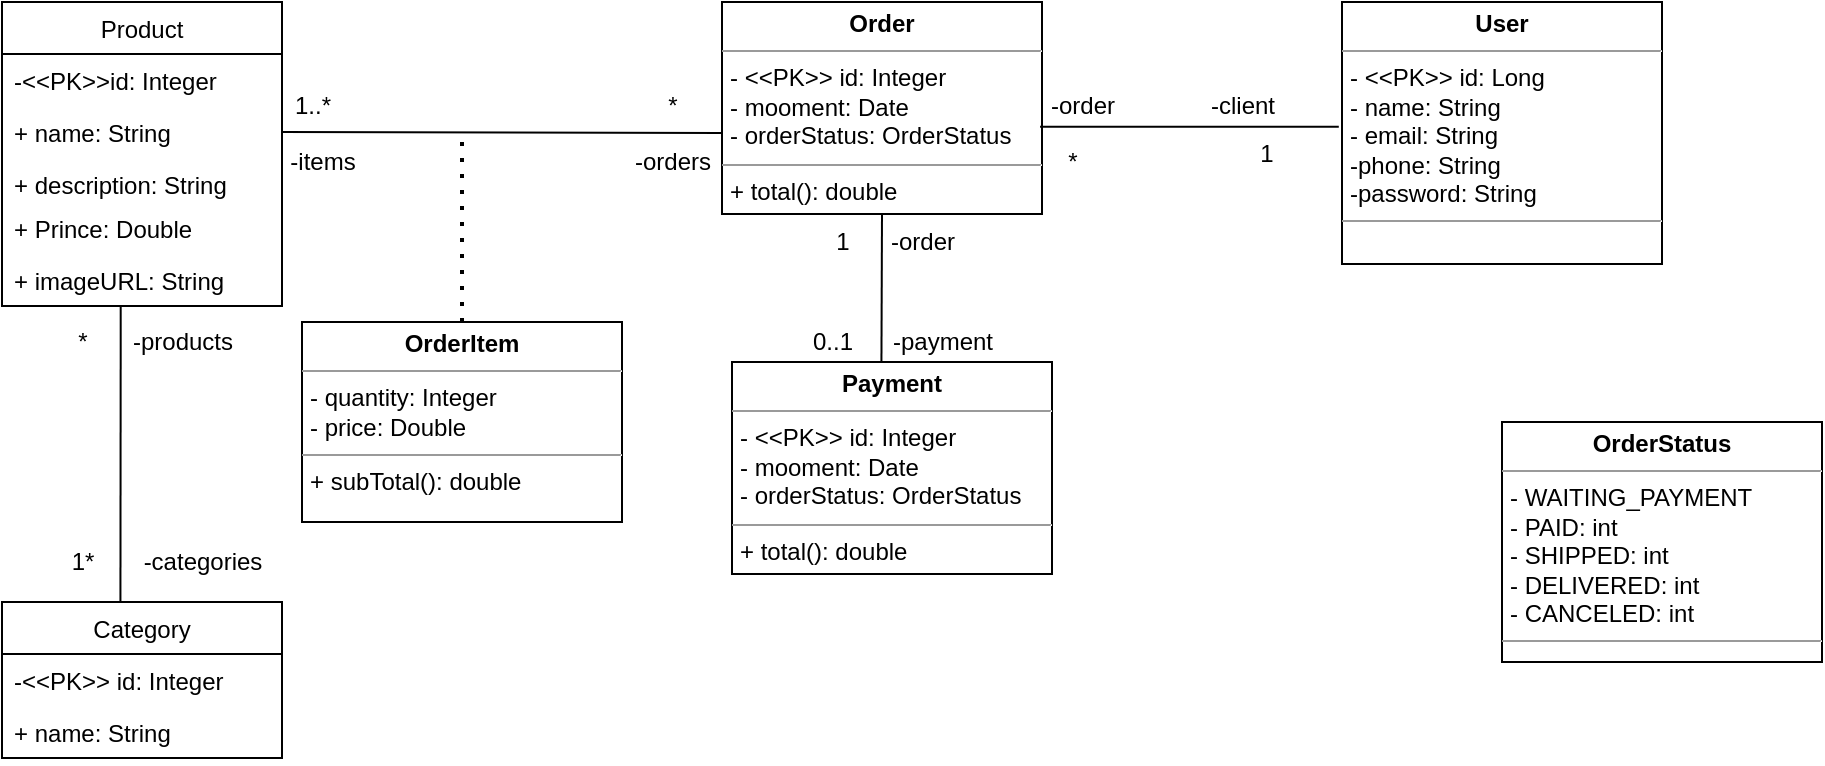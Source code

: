 <mxfile version="16.5.1" type="device"><diagram id="rSFPN8QJBqf5Tg781VBW" name="Page-1"><mxGraphModel dx="1094" dy="847" grid="1" gridSize="10" guides="1" tooltips="1" connect="1" arrows="1" fold="1" page="1" pageScale="1" pageWidth="827" pageHeight="1169" math="0" shadow="0"><root><mxCell id="0"/><mxCell id="1" parent="0"/><mxCell id="nek9rE8znTA6KmcR6aYd-1" value="Product" style="swimlane;fontStyle=0;childLayout=stackLayout;horizontal=1;startSize=26;fillColor=none;horizontalStack=0;resizeParent=1;resizeParentMax=0;resizeLast=0;collapsible=1;marginBottom=0;" vertex="1" parent="1"><mxGeometry x="70" y="90" width="140" height="152" as="geometry"/></mxCell><mxCell id="nek9rE8znTA6KmcR6aYd-2" value="-&lt;&lt;PK&gt;&gt;id: Integer" style="text;strokeColor=none;fillColor=none;align=left;verticalAlign=top;spacingLeft=4;spacingRight=4;overflow=hidden;rotatable=0;points=[[0,0.5],[1,0.5]];portConstraint=eastwest;" vertex="1" parent="nek9rE8znTA6KmcR6aYd-1"><mxGeometry y="26" width="140" height="26" as="geometry"/></mxCell><mxCell id="nek9rE8znTA6KmcR6aYd-3" value="+ name: String" style="text;strokeColor=none;fillColor=none;align=left;verticalAlign=top;spacingLeft=4;spacingRight=4;overflow=hidden;rotatable=0;points=[[0,0.5],[1,0.5]];portConstraint=eastwest;" vertex="1" parent="nek9rE8znTA6KmcR6aYd-1"><mxGeometry y="52" width="140" height="26" as="geometry"/></mxCell><mxCell id="nek9rE8znTA6KmcR6aYd-4" value="+ description: String    " style="text;strokeColor=none;fillColor=none;align=left;verticalAlign=top;spacingLeft=4;spacingRight=4;overflow=hidden;rotatable=0;points=[[0,0.5],[1,0.5]];portConstraint=eastwest;" vertex="1" parent="nek9rE8znTA6KmcR6aYd-1"><mxGeometry y="78" width="140" height="22" as="geometry"/></mxCell><mxCell id="nek9rE8znTA6KmcR6aYd-33" value="+ Prince: Double" style="text;strokeColor=none;fillColor=none;align=left;verticalAlign=top;spacingLeft=4;spacingRight=4;overflow=hidden;rotatable=0;points=[[0,0.5],[1,0.5]];portConstraint=eastwest;" vertex="1" parent="nek9rE8znTA6KmcR6aYd-1"><mxGeometry y="100" width="140" height="26" as="geometry"/></mxCell><mxCell id="nek9rE8znTA6KmcR6aYd-34" value="+ imageURL: String" style="text;strokeColor=none;fillColor=none;align=left;verticalAlign=top;spacingLeft=4;spacingRight=4;overflow=hidden;rotatable=0;points=[[0,0.5],[1,0.5]];portConstraint=eastwest;" vertex="1" parent="nek9rE8znTA6KmcR6aYd-1"><mxGeometry y="126" width="140" height="26" as="geometry"/></mxCell><mxCell id="nek9rE8znTA6KmcR6aYd-9" value="Category" style="swimlane;fontStyle=0;childLayout=stackLayout;horizontal=1;startSize=26;fillColor=none;horizontalStack=0;resizeParent=1;resizeParentMax=0;resizeLast=0;collapsible=1;marginBottom=0;" vertex="1" parent="1"><mxGeometry x="70" y="390" width="140" height="78" as="geometry"/></mxCell><mxCell id="nek9rE8znTA6KmcR6aYd-10" value="-&lt;&lt;PK&gt;&gt; id: Integer" style="text;strokeColor=none;fillColor=none;align=left;verticalAlign=top;spacingLeft=4;spacingRight=4;overflow=hidden;rotatable=0;points=[[0,0.5],[1,0.5]];portConstraint=eastwest;" vertex="1" parent="nek9rE8znTA6KmcR6aYd-9"><mxGeometry y="26" width="140" height="26" as="geometry"/></mxCell><mxCell id="nek9rE8znTA6KmcR6aYd-11" value="+ name: String" style="text;strokeColor=none;fillColor=none;align=left;verticalAlign=top;spacingLeft=4;spacingRight=4;overflow=hidden;rotatable=0;points=[[0,0.5],[1,0.5]];portConstraint=eastwest;" vertex="1" parent="nek9rE8znTA6KmcR6aYd-9"><mxGeometry y="52" width="140" height="26" as="geometry"/></mxCell><mxCell id="nek9rE8znTA6KmcR6aYd-30" value="" style="endArrow=none;html=1;rounded=0;exitX=1;exitY=0.5;exitDx=0;exitDy=0;entryX=0;entryY=0.618;entryDx=0;entryDy=0;entryPerimeter=0;" edge="1" parent="1" source="nek9rE8znTA6KmcR6aYd-3" target="nek9rE8znTA6KmcR6aYd-44"><mxGeometry width="50" height="50" relative="1" as="geometry"><mxPoint x="280" y="200" as="sourcePoint"/><mxPoint x="380" y="155" as="targetPoint"/></mxGeometry></mxCell><mxCell id="nek9rE8znTA6KmcR6aYd-31" value="1..*" style="text;html=1;align=center;verticalAlign=middle;resizable=0;points=[];autosize=1;strokeColor=none;fillColor=none;" vertex="1" parent="1"><mxGeometry x="210" y="132" width="30" height="20" as="geometry"/></mxCell><mxCell id="nek9rE8znTA6KmcR6aYd-32" value="*" style="text;html=1;align=center;verticalAlign=middle;resizable=0;points=[];autosize=1;strokeColor=none;fillColor=none;" vertex="1" parent="1"><mxGeometry x="395" y="132" width="20" height="20" as="geometry"/></mxCell><mxCell id="nek9rE8znTA6KmcR6aYd-35" value="" style="endArrow=none;html=1;rounded=0;exitX=0.424;exitY=1.013;exitDx=0;exitDy=0;entryX=0.423;entryY=0.003;entryDx=0;entryDy=0;exitPerimeter=0;entryPerimeter=0;" edge="1" parent="1" source="nek9rE8znTA6KmcR6aYd-34" target="nek9rE8znTA6KmcR6aYd-9"><mxGeometry width="50" height="50" relative="1" as="geometry"><mxPoint x="80" y="281.66" as="sourcePoint"/><mxPoint x="250" y="281.66" as="targetPoint"/></mxGeometry></mxCell><mxCell id="nek9rE8znTA6KmcR6aYd-36" value="-items" style="text;html=1;align=center;verticalAlign=middle;resizable=0;points=[];autosize=1;strokeColor=none;fillColor=none;" vertex="1" parent="1"><mxGeometry x="205" y="160" width="50" height="20" as="geometry"/></mxCell><mxCell id="nek9rE8znTA6KmcR6aYd-37" value="-orders" style="text;html=1;align=center;verticalAlign=middle;resizable=0;points=[];autosize=1;strokeColor=none;fillColor=none;" vertex="1" parent="1"><mxGeometry x="380" y="160" width="50" height="20" as="geometry"/></mxCell><mxCell id="nek9rE8znTA6KmcR6aYd-38" value="-products" style="text;html=1;align=center;verticalAlign=middle;resizable=0;points=[];autosize=1;strokeColor=none;fillColor=none;" vertex="1" parent="1"><mxGeometry x="125" y="250" width="70" height="20" as="geometry"/></mxCell><mxCell id="nek9rE8znTA6KmcR6aYd-39" value="*" style="text;html=1;align=center;verticalAlign=middle;resizable=0;points=[];autosize=1;strokeColor=none;fillColor=none;" vertex="1" parent="1"><mxGeometry x="100" y="250" width="20" height="20" as="geometry"/></mxCell><mxCell id="nek9rE8znTA6KmcR6aYd-40" value="-categories" style="text;html=1;align=center;verticalAlign=middle;resizable=0;points=[];autosize=1;strokeColor=none;fillColor=none;" vertex="1" parent="1"><mxGeometry x="135" y="360" width="70" height="20" as="geometry"/></mxCell><mxCell id="nek9rE8znTA6KmcR6aYd-41" value="1*" style="text;html=1;align=center;verticalAlign=middle;resizable=0;points=[];autosize=1;strokeColor=none;fillColor=none;" vertex="1" parent="1"><mxGeometry x="95" y="360" width="30" height="20" as="geometry"/></mxCell><mxCell id="nek9rE8znTA6KmcR6aYd-42" value="" style="endArrow=none;dashed=1;html=1;dashPattern=1 3;strokeWidth=2;rounded=0;exitX=0.5;exitY=0;exitDx=0;exitDy=0;" edge="1" parent="1" source="nek9rE8znTA6KmcR6aYd-43"><mxGeometry width="50" height="50" relative="1" as="geometry"><mxPoint x="340" y="270" as="sourcePoint"/><mxPoint x="300" y="160" as="targetPoint"/></mxGeometry></mxCell><mxCell id="nek9rE8znTA6KmcR6aYd-43" value="&lt;p style=&quot;margin: 0px ; margin-top: 4px ; text-align: center&quot;&gt;&lt;b&gt;OrderItem&lt;/b&gt;&lt;/p&gt;&lt;hr size=&quot;1&quot;&gt;&lt;p style=&quot;margin: 0px ; margin-left: 4px&quot;&gt;- quantity: Integer&lt;br&gt;- price: Double&lt;/p&gt;&lt;hr size=&quot;1&quot;&gt;&lt;p style=&quot;margin: 0px ; margin-left: 4px&quot;&gt;+ subTotal(): double&lt;br&gt;&lt;/p&gt;" style="verticalAlign=top;align=left;overflow=fill;fontSize=12;fontFamily=Helvetica;html=1;" vertex="1" parent="1"><mxGeometry x="220" y="250" width="160" height="100" as="geometry"/></mxCell><mxCell id="nek9rE8znTA6KmcR6aYd-44" value="&lt;p style=&quot;margin: 0px ; margin-top: 4px ; text-align: center&quot;&gt;&lt;b&gt;Order&lt;/b&gt;&lt;/p&gt;&lt;hr size=&quot;1&quot;&gt;&lt;p style=&quot;margin: 0px ; margin-left: 4px&quot;&gt;- &amp;lt;&amp;lt;PK&amp;gt;&amp;gt; id: Integer&lt;br&gt;- mooment: Date&lt;/p&gt;&lt;p style=&quot;margin: 0px ; margin-left: 4px&quot;&gt;- orderStatus: OrderStatus&lt;/p&gt;&lt;hr size=&quot;1&quot;&gt;&lt;p style=&quot;margin: 0px ; margin-left: 4px&quot;&gt;+ total(): double&lt;br&gt;&lt;/p&gt;" style="verticalAlign=top;align=left;overflow=fill;fontSize=12;fontFamily=Helvetica;html=1;" vertex="1" parent="1"><mxGeometry x="430" y="90" width="160" height="106" as="geometry"/></mxCell><mxCell id="nek9rE8znTA6KmcR6aYd-46" value="" style="endArrow=none;html=1;rounded=0;exitX=0.994;exitY=0.588;exitDx=0;exitDy=0;exitPerimeter=0;entryX=-0.01;entryY=0.476;entryDx=0;entryDy=0;entryPerimeter=0;" edge="1" parent="1" source="nek9rE8znTA6KmcR6aYd-44" target="nek9rE8znTA6KmcR6aYd-58"><mxGeometry width="50" height="50" relative="1" as="geometry"><mxPoint x="605" y="151.31" as="sourcePoint"/><mxPoint x="712" y="151.798" as="targetPoint"/></mxGeometry></mxCell><mxCell id="nek9rE8znTA6KmcR6aYd-47" value="-order" style="text;html=1;align=center;verticalAlign=middle;resizable=0;points=[];autosize=1;strokeColor=none;fillColor=none;" vertex="1" parent="1"><mxGeometry x="585" y="132" width="50" height="20" as="geometry"/></mxCell><mxCell id="nek9rE8znTA6KmcR6aYd-48" value="-client" style="text;html=1;align=center;verticalAlign=middle;resizable=0;points=[];autosize=1;strokeColor=none;fillColor=none;" vertex="1" parent="1"><mxGeometry x="665" y="132" width="50" height="20" as="geometry"/></mxCell><mxCell id="nek9rE8znTA6KmcR6aYd-49" value="*" style="text;html=1;align=center;verticalAlign=middle;resizable=0;points=[];autosize=1;strokeColor=none;fillColor=none;" vertex="1" parent="1"><mxGeometry x="595" y="160" width="20" height="20" as="geometry"/></mxCell><mxCell id="nek9rE8znTA6KmcR6aYd-50" value="1" style="text;html=1;align=center;verticalAlign=middle;resizable=0;points=[];autosize=1;strokeColor=none;fillColor=none;" vertex="1" parent="1"><mxGeometry x="692" y="156" width="20" height="20" as="geometry"/></mxCell><mxCell id="nek9rE8znTA6KmcR6aYd-51" value="&lt;p style=&quot;margin: 0px ; margin-top: 4px ; text-align: center&quot;&gt;&lt;b&gt;Payment&lt;/b&gt;&lt;/p&gt;&lt;hr size=&quot;1&quot;&gt;&lt;p style=&quot;margin: 0px ; margin-left: 4px&quot;&gt;- &amp;lt;&amp;lt;PK&amp;gt;&amp;gt; id: Integer&lt;br&gt;- mooment: Date&lt;/p&gt;&lt;p style=&quot;margin: 0px ; margin-left: 4px&quot;&gt;- orderStatus: OrderStatus&lt;/p&gt;&lt;hr size=&quot;1&quot;&gt;&lt;p style=&quot;margin: 0px ; margin-left: 4px&quot;&gt;+ total(): double&lt;br&gt;&lt;/p&gt;" style="verticalAlign=top;align=left;overflow=fill;fontSize=12;fontFamily=Helvetica;html=1;" vertex="1" parent="1"><mxGeometry x="435" y="270" width="160" height="106" as="geometry"/></mxCell><mxCell id="nek9rE8znTA6KmcR6aYd-52" value="" style="endArrow=none;html=1;rounded=0;exitX=0.467;exitY=-0.005;exitDx=0;exitDy=0;entryX=0.5;entryY=1;entryDx=0;entryDy=0;exitPerimeter=0;" edge="1" parent="1" source="nek9rE8znTA6KmcR6aYd-51" target="nek9rE8znTA6KmcR6aYd-44"><mxGeometry width="50" height="50" relative="1" as="geometry"><mxPoint x="220" y="165" as="sourcePoint"/><mxPoint x="440" y="165.508" as="targetPoint"/></mxGeometry></mxCell><mxCell id="nek9rE8znTA6KmcR6aYd-53" value="1" style="text;html=1;align=center;verticalAlign=middle;resizable=0;points=[];autosize=1;strokeColor=none;fillColor=none;" vertex="1" parent="1"><mxGeometry x="480" y="200" width="20" height="20" as="geometry"/></mxCell><mxCell id="nek9rE8znTA6KmcR6aYd-54" value="-order" style="text;html=1;align=center;verticalAlign=middle;resizable=0;points=[];autosize=1;strokeColor=none;fillColor=none;" vertex="1" parent="1"><mxGeometry x="505" y="200" width="50" height="20" as="geometry"/></mxCell><mxCell id="nek9rE8znTA6KmcR6aYd-55" value="-payment" style="text;html=1;align=center;verticalAlign=middle;resizable=0;points=[];autosize=1;strokeColor=none;fillColor=none;" vertex="1" parent="1"><mxGeometry x="505" y="250" width="70" height="20" as="geometry"/></mxCell><mxCell id="nek9rE8znTA6KmcR6aYd-56" value="0..1" style="text;html=1;align=center;verticalAlign=middle;resizable=0;points=[];autosize=1;strokeColor=none;fillColor=none;" vertex="1" parent="1"><mxGeometry x="465" y="250" width="40" height="20" as="geometry"/></mxCell><mxCell id="nek9rE8znTA6KmcR6aYd-57" value="&lt;p style=&quot;margin: 0px ; margin-top: 4px ; text-align: center&quot;&gt;&lt;b&gt;OrderStatus&lt;/b&gt;&lt;/p&gt;&lt;hr size=&quot;1&quot;&gt;&lt;p style=&quot;margin: 0px ; margin-left: 4px&quot;&gt;- WAITING_PAYMENT&lt;br&gt;- PAID: int&lt;/p&gt;&lt;p style=&quot;margin: 0px ; margin-left: 4px&quot;&gt;- SHIPPED: int&lt;/p&gt;&lt;p style=&quot;margin: 0px ; margin-left: 4px&quot;&gt;- DELIVERED: int&lt;/p&gt;&lt;p style=&quot;margin: 0px ; margin-left: 4px&quot;&gt;- CANCELED: int&lt;/p&gt;&lt;hr size=&quot;1&quot;&gt;&lt;p style=&quot;margin: 0px ; margin-left: 4px&quot;&gt;&lt;br&gt;&lt;/p&gt;" style="verticalAlign=top;align=left;overflow=fill;fontSize=12;fontFamily=Helvetica;html=1;" vertex="1" parent="1"><mxGeometry x="820" y="300" width="160" height="120" as="geometry"/></mxCell><mxCell id="nek9rE8znTA6KmcR6aYd-58" value="&lt;p style=&quot;margin: 0px ; margin-top: 4px ; text-align: center&quot;&gt;&lt;b&gt;User&lt;/b&gt;&lt;/p&gt;&lt;hr size=&quot;1&quot;&gt;&lt;p style=&quot;margin: 0px ; margin-left: 4px&quot;&gt;- &amp;lt;&amp;lt;PK&amp;gt;&amp;gt; id: Long&lt;br&gt;- name: String&lt;/p&gt;&lt;p style=&quot;margin: 0px ; margin-left: 4px&quot;&gt;- email: String&lt;/p&gt;&lt;p style=&quot;margin: 0px ; margin-left: 4px&quot;&gt;-phone: String&amp;nbsp;&lt;span style=&quot;white-space: pre&quot;&gt;&#9;&lt;/span&gt;&lt;/p&gt;&lt;p style=&quot;margin: 0px ; margin-left: 4px&quot;&gt;-password: String&lt;/p&gt;&lt;hr size=&quot;1&quot;&gt;&lt;p style=&quot;margin: 0px ; margin-left: 4px&quot;&gt;&lt;br&gt;&lt;/p&gt;" style="verticalAlign=top;align=left;overflow=fill;fontSize=12;fontFamily=Helvetica;html=1;" vertex="1" parent="1"><mxGeometry x="740" y="90" width="160" height="131" as="geometry"/></mxCell></root></mxGraphModel></diagram></mxfile>